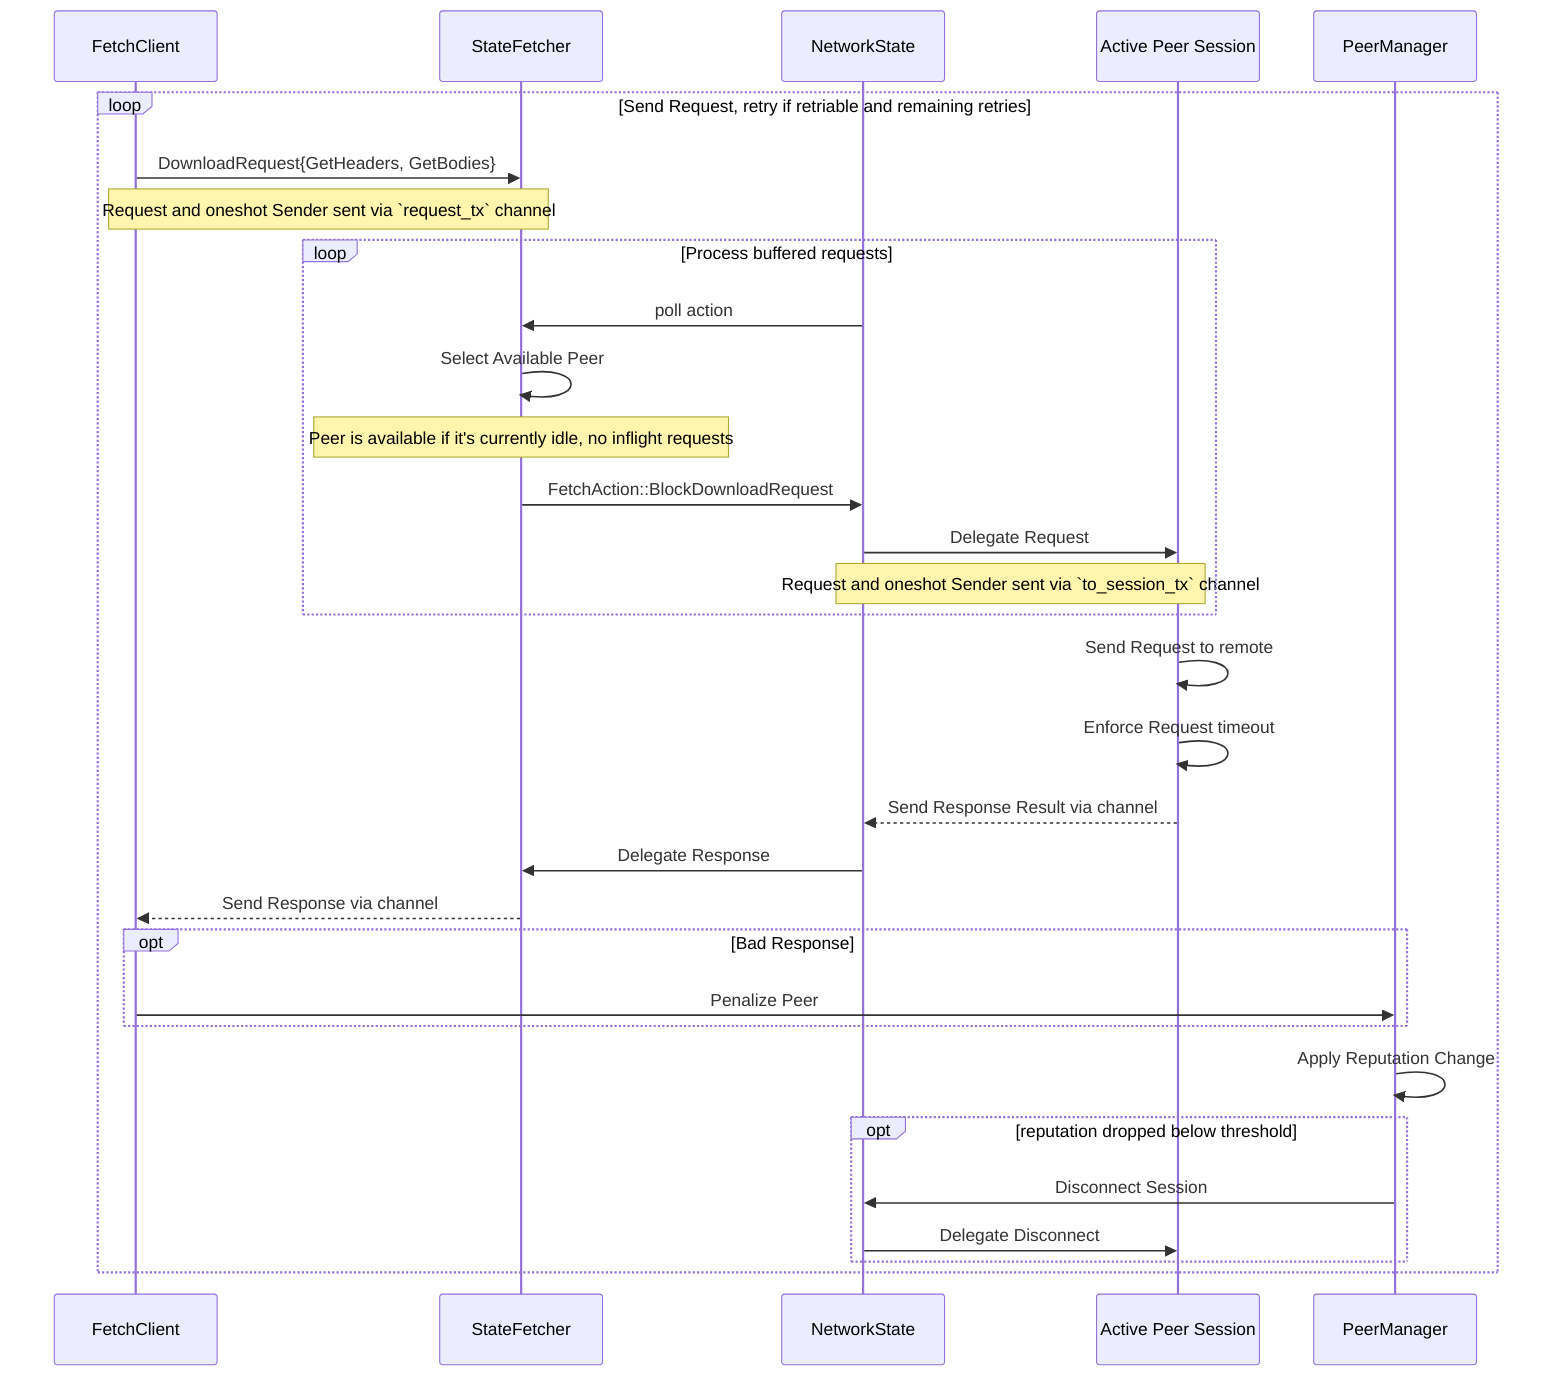 sequenceDiagram
    participant Client as FetchClient
    participant Fetcher as StateFetcher
    participant State as NetworkState
    participant Session as Active Peer Session
    participant Peers as PeerManager
    loop Send Request, retry if retriable and remaining retries
        Client->>Fetcher: DownloadRequest{GetHeaders, GetBodies}
        Note over Client,Fetcher: Request and oneshot Sender sent via `request_tx` channel
        loop Process buffered requests
            State->>Fetcher: poll action
            Fetcher->>Fetcher: Select Available Peer
            Note over Fetcher: Peer is available if it's currently idle, no inflight requests
            Fetcher->>State: FetchAction::BlockDownloadRequest
            State->>Session: Delegate Request
            Note over State,Session: Request and oneshot Sender sent via `to_session_tx` channel
        end
        Session->>Session: Send Request to remote
        Session->>Session: Enforce Request timeout
        Session-->>State: Send Response Result via channel
        State->>Fetcher: Delegate Response
        Fetcher-->>Client: Send Response via channel
        opt Bad Response
            Client->>Peers: Penalize Peer
        end
        Peers->>Peers: Apply Reputation Change
        opt reputation dropped below threshold
            Peers->>State: Disconnect Session
            State->>Session: Delegate Disconnect
        end
    end